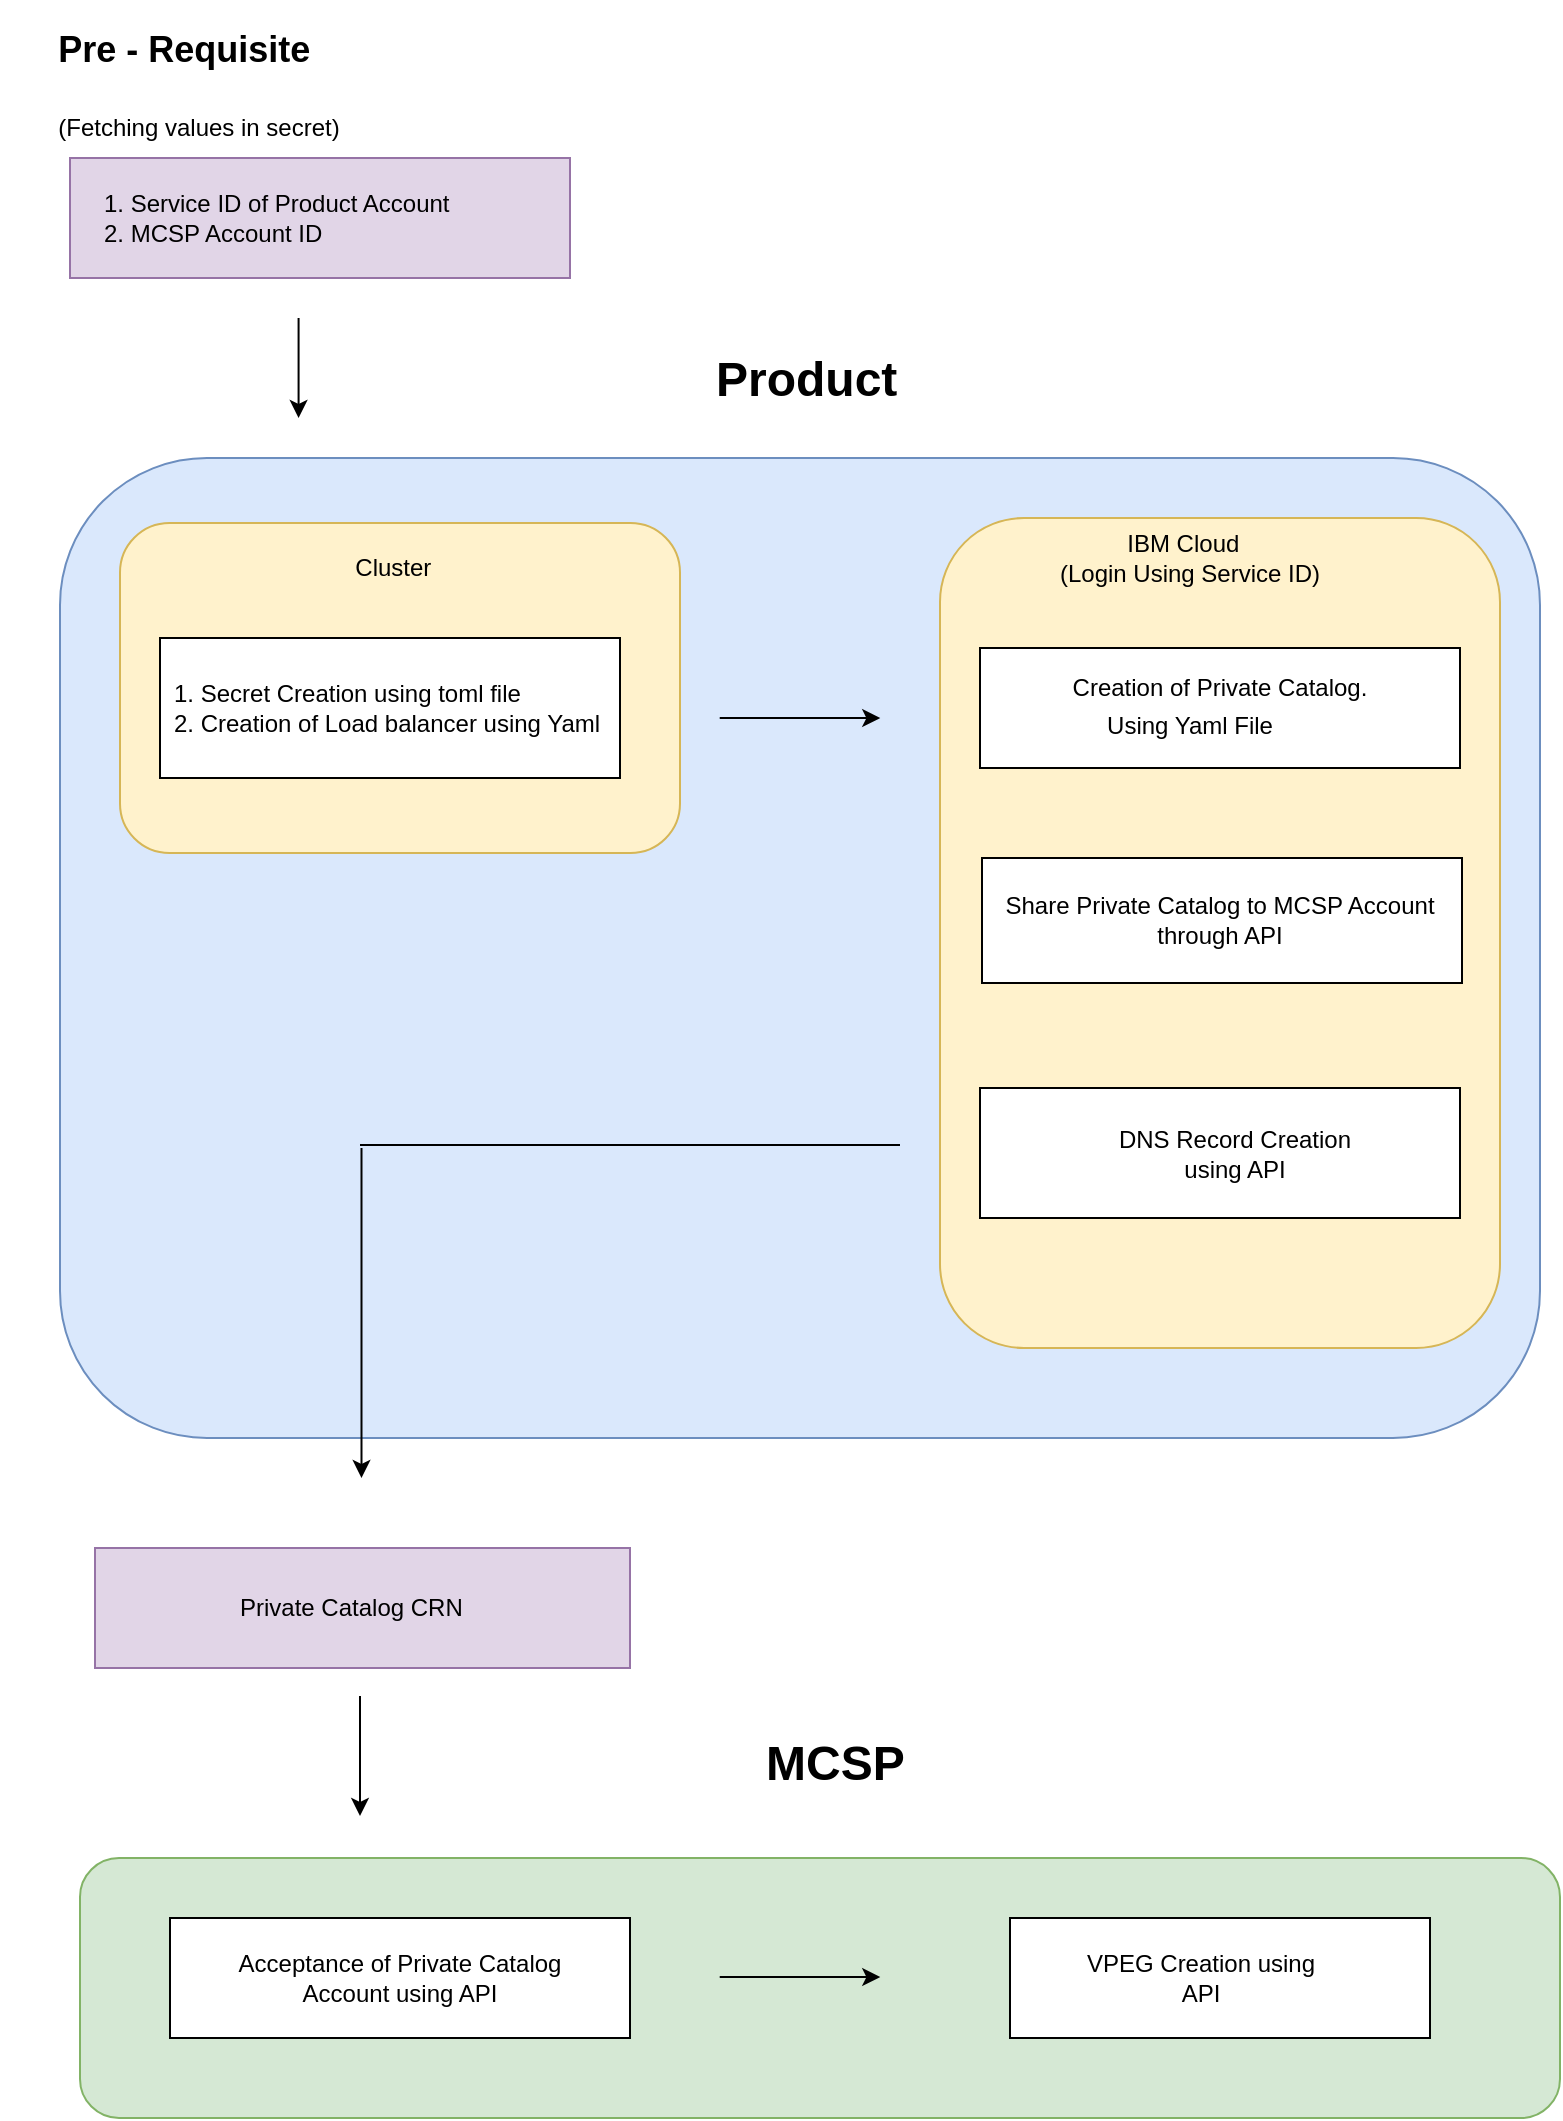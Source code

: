 <mxfile version="24.7.16">
  <diagram name="Page-1" id="c7558073-3199-34d8-9f00-42111426c3f3">
    <mxGraphModel dx="1570" dy="964" grid="1" gridSize="10" guides="1" tooltips="1" connect="1" arrows="1" fold="1" page="1" pageScale="1" pageWidth="826" pageHeight="1169" background="none" math="0" shadow="0">
      <root>
        <mxCell id="0" />
        <mxCell id="1" parent="0" />
        <mxCell id="6Zwr0MyRlnE0_WiNeMVz-96" value="" style="rounded=0;whiteSpace=wrap;html=1;fillColor=#e1d5e7;strokeColor=#9673a6;" parent="1" vertex="1">
          <mxGeometry x="55" y="90" width="250" height="60" as="geometry" />
        </mxCell>
        <mxCell id="6Zwr0MyRlnE0_WiNeMVz-109" value="" style="rounded=1;whiteSpace=wrap;html=1;fillColor=#dae8fc;strokeColor=#6c8ebf;" parent="1" vertex="1">
          <mxGeometry x="50" y="240" width="740" height="490" as="geometry" />
        </mxCell>
        <mxCell id="6Zwr0MyRlnE0_WiNeMVz-139" value="" style="rounded=1;whiteSpace=wrap;html=1;fillColor=#fff2cc;strokeColor=#d6b656;" parent="1" vertex="1">
          <mxGeometry x="490" y="270" width="280" height="415" as="geometry" />
        </mxCell>
        <mxCell id="6Zwr0MyRlnE0_WiNeMVz-97" value="&lt;h2 style=&quot;text-align: left;&quot;&gt;Pre - Requisite&amp;nbsp;&lt;/h2&gt;&lt;h2&gt;&lt;span style=&quot;background-color: initial; font-size: 12px; font-weight: normal;&quot;&gt;(Fetching values in secret)&lt;/span&gt;&lt;/h2&gt;" style="text;html=1;align=center;verticalAlign=middle;whiteSpace=wrap;rounded=0;" parent="1" vertex="1">
          <mxGeometry x="20" y="40" width="199" height="30" as="geometry" />
        </mxCell>
        <mxCell id="6Zwr0MyRlnE0_WiNeMVz-100" value="" style="rounded=0;whiteSpace=wrap;html=1;" parent="1" vertex="1">
          <mxGeometry x="510" y="335" width="240" height="60" as="geometry" />
        </mxCell>
        <mxCell id="6Zwr0MyRlnE0_WiNeMVz-101" value="&lt;div style=&quot;text-align: left;&quot;&gt;&lt;br&gt;&lt;/div&gt;&lt;div style=&quot;text-align: left;&quot;&gt;Creation of Private Catalog.&lt;/div&gt;&lt;div&gt;&lt;br&gt;&lt;/div&gt;" style="text;html=1;align=center;verticalAlign=middle;whiteSpace=wrap;rounded=0;" parent="1" vertex="1">
          <mxGeometry x="550" y="340" width="160" height="30" as="geometry" />
        </mxCell>
        <mxCell id="6Zwr0MyRlnE0_WiNeMVz-140" value="" style="rounded=1;whiteSpace=wrap;html=1;fillColor=#fff2cc;strokeColor=#d6b656;" parent="1" vertex="1">
          <mxGeometry x="80" y="272.5" width="280" height="165" as="geometry" />
        </mxCell>
        <mxCell id="6Zwr0MyRlnE0_WiNeMVz-102" value="IBM Cloud&amp;nbsp;&amp;nbsp;&lt;div&gt;(Login Using Service ID)&lt;/div&gt;" style="text;html=1;align=center;verticalAlign=middle;whiteSpace=wrap;rounded=0;" parent="1" vertex="1">
          <mxGeometry x="540" y="275" width="150" height="30" as="geometry" />
        </mxCell>
        <mxCell id="6Zwr0MyRlnE0_WiNeMVz-103" value="" style="rounded=0;whiteSpace=wrap;html=1;" parent="1" vertex="1">
          <mxGeometry x="100" y="330" width="230" height="70" as="geometry" />
        </mxCell>
        <mxCell id="6Zwr0MyRlnE0_WiNeMVz-104" value="&amp;nbsp;Cluster" style="text;html=1;align=center;verticalAlign=middle;whiteSpace=wrap;rounded=0;" parent="1" vertex="1">
          <mxGeometry x="145" y="280" width="140" height="30" as="geometry" />
        </mxCell>
        <mxCell id="6Zwr0MyRlnE0_WiNeMVz-105" value="1. Secret Creation using toml file&lt;div&gt;2. Creation of Load balancer using Yaml&lt;/div&gt;" style="text;html=1;align=left;verticalAlign=middle;whiteSpace=wrap;rounded=0;" parent="1" vertex="1">
          <mxGeometry x="105" y="350" width="220" height="30" as="geometry" />
        </mxCell>
        <mxCell id="6Zwr0MyRlnE0_WiNeMVz-106" value="" style="rounded=0;whiteSpace=wrap;html=1;" parent="1" vertex="1">
          <mxGeometry x="511" y="440" width="240" height="62.5" as="geometry" />
        </mxCell>
        <mxCell id="6Zwr0MyRlnE0_WiNeMVz-107" value="Share Private Catalog to MCSP Account&lt;div&gt;through API&lt;/div&gt;" style="text;html=1;align=center;verticalAlign=middle;whiteSpace=wrap;rounded=0;" parent="1" vertex="1">
          <mxGeometry x="520" y="466.25" width="220" height="10" as="geometry" />
        </mxCell>
        <mxCell id="6Zwr0MyRlnE0_WiNeMVz-112" value="" style="endArrow=classic;html=1;rounded=0;exitX=0.447;exitY=0.818;exitDx=0;exitDy=0;exitPerimeter=0;" parent="1" edge="1">
          <mxGeometry width="50" height="50" relative="1" as="geometry">
            <mxPoint x="379.86" y="370.0" as="sourcePoint" />
            <mxPoint x="460.14" y="370.06" as="targetPoint" />
            <Array as="points">
              <mxPoint x="419.86" y="370" />
            </Array>
          </mxGeometry>
        </mxCell>
        <mxCell id="6Zwr0MyRlnE0_WiNeMVz-117" value="1. Service ID of Product Account&lt;div&gt;2. MCSP Account ID&lt;/div&gt;" style="text;html=1;align=left;verticalAlign=middle;whiteSpace=wrap;rounded=0;" parent="1" vertex="1">
          <mxGeometry x="70" y="100" width="200" height="40" as="geometry" />
        </mxCell>
        <mxCell id="6Zwr0MyRlnE0_WiNeMVz-120" value="" style="rounded=1;whiteSpace=wrap;html=1;fillColor=#d5e8d4;strokeColor=#82b366;" parent="1" vertex="1">
          <mxGeometry x="60" y="940" width="740" height="130" as="geometry" />
        </mxCell>
        <mxCell id="6Zwr0MyRlnE0_WiNeMVz-123" value="" style="rounded=0;whiteSpace=wrap;html=1;fillColor=#e1d5e7;strokeColor=#9673a6;" parent="1" vertex="1">
          <mxGeometry x="67.5" y="785" width="267.5" height="60" as="geometry" />
        </mxCell>
        <mxCell id="6Zwr0MyRlnE0_WiNeMVz-122" value="Private Catalog CRN" style="text;html=1;align=left;verticalAlign=middle;whiteSpace=wrap;rounded=0;" parent="1" vertex="1">
          <mxGeometry x="138" y="790" width="200" height="50" as="geometry" />
        </mxCell>
        <mxCell id="6Zwr0MyRlnE0_WiNeMVz-124" value="" style="rounded=0;whiteSpace=wrap;html=1;" parent="1" vertex="1">
          <mxGeometry x="105" y="970" width="230" height="60" as="geometry" />
        </mxCell>
        <mxCell id="6Zwr0MyRlnE0_WiNeMVz-125" value="Acceptance of Private Catalog Account using API" style="text;html=1;align=center;verticalAlign=middle;whiteSpace=wrap;rounded=0;" parent="1" vertex="1">
          <mxGeometry x="135" y="985" width="170" height="30" as="geometry" />
        </mxCell>
        <mxCell id="6Zwr0MyRlnE0_WiNeMVz-126" value="" style="rounded=0;whiteSpace=wrap;html=1;" parent="1" vertex="1">
          <mxGeometry x="525" y="970" width="210" height="60" as="geometry" />
        </mxCell>
        <mxCell id="6Zwr0MyRlnE0_WiNeMVz-127" value="VPEG Creation using API" style="text;html=1;align=center;verticalAlign=middle;whiteSpace=wrap;rounded=0;" parent="1" vertex="1">
          <mxGeometry x="557.5" y="987.5" width="125" height="25" as="geometry" />
        </mxCell>
        <mxCell id="6Zwr0MyRlnE0_WiNeMVz-128" value="" style="rounded=0;whiteSpace=wrap;html=1;" parent="1" vertex="1">
          <mxGeometry x="510" y="555" width="240" height="65" as="geometry" />
        </mxCell>
        <mxCell id="6Zwr0MyRlnE0_WiNeMVz-129" value="DNS Record Creation using API" style="text;html=1;align=center;verticalAlign=middle;whiteSpace=wrap;rounded=0;" parent="1" vertex="1">
          <mxGeometry x="570" y="572.5" width="135" height="30" as="geometry" />
        </mxCell>
        <mxCell id="6Zwr0MyRlnE0_WiNeMVz-133" value="" style="endArrow=classic;html=1;rounded=0;exitX=0.447;exitY=0.818;exitDx=0;exitDy=0;exitPerimeter=0;" parent="1" edge="1">
          <mxGeometry width="50" height="50" relative="1" as="geometry">
            <mxPoint x="379.86" y="999.5" as="sourcePoint" />
            <mxPoint x="460.14" y="999.56" as="targetPoint" />
          </mxGeometry>
        </mxCell>
        <mxCell id="6Zwr0MyRlnE0_WiNeMVz-141" value="" style="endArrow=classic;html=1;rounded=0;" parent="1" edge="1">
          <mxGeometry width="50" height="50" relative="1" as="geometry">
            <mxPoint x="200.75" y="690" as="sourcePoint" />
            <mxPoint x="200.75" y="750" as="targetPoint" />
          </mxGeometry>
        </mxCell>
        <mxCell id="6Zwr0MyRlnE0_WiNeMVz-143" value="" style="endArrow=classic;html=1;rounded=0;" parent="1" edge="1">
          <mxGeometry width="50" height="50" relative="1" as="geometry">
            <mxPoint x="200" y="859" as="sourcePoint" />
            <mxPoint x="200" y="919" as="targetPoint" />
            <Array as="points">
              <mxPoint x="200" y="889" />
            </Array>
          </mxGeometry>
        </mxCell>
        <mxCell id="6Zwr0MyRlnE0_WiNeMVz-144" value="&lt;h1 style=&quot;margin-top: 0px;&quot;&gt;&lt;span style=&quot;background-color: initial;&quot;&gt;Product&amp;nbsp;&lt;/span&gt;&lt;/h1&gt;" style="text;html=1;whiteSpace=wrap;overflow=hidden;rounded=0;" parent="1" vertex="1">
          <mxGeometry x="376.25" y="180" width="130" height="50" as="geometry" />
        </mxCell>
        <mxCell id="6Zwr0MyRlnE0_WiNeMVz-145" value="&lt;h1 style=&quot;margin-top: 0px;&quot;&gt;MCSP&lt;/h1&gt;" style="text;html=1;whiteSpace=wrap;overflow=hidden;rounded=0;" parent="1" vertex="1">
          <mxGeometry x="400.5" y="872" width="107.5" height="50" as="geometry" />
        </mxCell>
        <mxCell id="6Zwr0MyRlnE0_WiNeMVz-148" value="" style="endArrow=classic;html=1;rounded=0;" parent="1" edge="1">
          <mxGeometry width="50" height="50" relative="1" as="geometry">
            <mxPoint x="169.29" y="170" as="sourcePoint" />
            <mxPoint x="169.29" y="220" as="targetPoint" />
          </mxGeometry>
        </mxCell>
        <mxCell id="6Zwr0MyRlnE0_WiNeMVz-149" value="Using Yaml File" style="text;html=1;align=center;verticalAlign=middle;whiteSpace=wrap;rounded=0;" parent="1" vertex="1">
          <mxGeometry x="560" y="359" width="110" height="30" as="geometry" />
        </mxCell>
        <mxCell id="KwjNUwPmeWzdMJ_PeloO-6" value="" style="endArrow=none;html=1;rounded=0;" edge="1" parent="1">
          <mxGeometry width="50" height="50" relative="1" as="geometry">
            <mxPoint x="200" y="583.5" as="sourcePoint" />
            <mxPoint x="470" y="583.5" as="targetPoint" />
          </mxGeometry>
        </mxCell>
        <mxCell id="KwjNUwPmeWzdMJ_PeloO-7" value="" style="endArrow=none;html=1;rounded=0;" edge="1" parent="1">
          <mxGeometry width="50" height="50" relative="1" as="geometry">
            <mxPoint x="200.75" y="585" as="sourcePoint" />
            <mxPoint x="200.75" y="690" as="targetPoint" />
          </mxGeometry>
        </mxCell>
      </root>
    </mxGraphModel>
  </diagram>
</mxfile>
